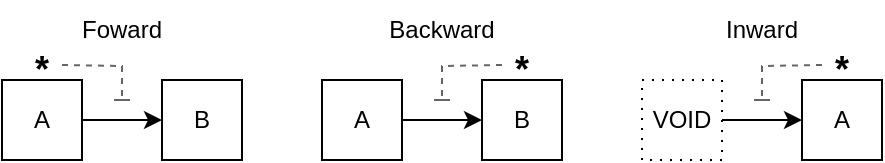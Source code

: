<mxfile version="22.1.5" type="device">
  <diagram name="Page-1" id="7OPM4D2e0zkG4XCYflvy">
    <mxGraphModel dx="363" dy="637" grid="1" gridSize="10" guides="1" tooltips="1" connect="1" arrows="1" fold="1" page="1" pageScale="1" pageWidth="827" pageHeight="1169" math="0" shadow="0">
      <root>
        <mxCell id="0" />
        <mxCell id="1" parent="0" />
        <mxCell id="AWFsbSFZq8-mkHC_pEQh-3" style="edgeStyle=orthogonalEdgeStyle;rounded=0;orthogonalLoop=1;jettySize=auto;html=1;exitX=1;exitY=0.5;exitDx=0;exitDy=0;entryX=0;entryY=0.5;entryDx=0;entryDy=0;" edge="1" parent="1" source="AWFsbSFZq8-mkHC_pEQh-1" target="AWFsbSFZq8-mkHC_pEQh-2">
          <mxGeometry relative="1" as="geometry" />
        </mxCell>
        <mxCell id="AWFsbSFZq8-mkHC_pEQh-1" value="A" style="rounded=0;whiteSpace=wrap;html=1;" vertex="1" parent="1">
          <mxGeometry x="40" y="40" width="40" height="40" as="geometry" />
        </mxCell>
        <mxCell id="AWFsbSFZq8-mkHC_pEQh-2" value="B" style="rounded=0;whiteSpace=wrap;html=1;" vertex="1" parent="1">
          <mxGeometry x="120" y="40" width="40" height="40" as="geometry" />
        </mxCell>
        <mxCell id="AWFsbSFZq8-mkHC_pEQh-4" value="*" style="text;html=1;strokeColor=none;fillColor=none;align=center;verticalAlign=middle;whiteSpace=wrap;rounded=0;fontStyle=1;fontSize=18;" vertex="1" parent="1">
          <mxGeometry x="50" y="30" width="20" height="10" as="geometry" />
        </mxCell>
        <mxCell id="AWFsbSFZq8-mkHC_pEQh-5" value="" style="endArrow=baseDash;html=1;rounded=0;exitX=1;exitY=0.25;exitDx=0;exitDy=0;dashed=1;endFill=0;fillColor=#f5f5f5;strokeColor=#666666;" edge="1" parent="1" source="AWFsbSFZq8-mkHC_pEQh-4">
          <mxGeometry width="50" height="50" relative="1" as="geometry">
            <mxPoint x="170" y="120" as="sourcePoint" />
            <mxPoint x="100" y="50" as="targetPoint" />
            <Array as="points">
              <mxPoint x="100" y="33" />
            </Array>
          </mxGeometry>
        </mxCell>
        <mxCell id="AWFsbSFZq8-mkHC_pEQh-6" style="edgeStyle=orthogonalEdgeStyle;rounded=0;orthogonalLoop=1;jettySize=auto;html=1;exitX=1;exitY=0.5;exitDx=0;exitDy=0;entryX=0;entryY=0.5;entryDx=0;entryDy=0;" edge="1" parent="1" source="AWFsbSFZq8-mkHC_pEQh-7" target="AWFsbSFZq8-mkHC_pEQh-8">
          <mxGeometry relative="1" as="geometry" />
        </mxCell>
        <mxCell id="AWFsbSFZq8-mkHC_pEQh-7" value="A" style="rounded=0;whiteSpace=wrap;html=1;" vertex="1" parent="1">
          <mxGeometry x="200" y="40" width="40" height="40" as="geometry" />
        </mxCell>
        <mxCell id="AWFsbSFZq8-mkHC_pEQh-8" value="B" style="rounded=0;whiteSpace=wrap;html=1;" vertex="1" parent="1">
          <mxGeometry x="280" y="40" width="40" height="40" as="geometry" />
        </mxCell>
        <mxCell id="AWFsbSFZq8-mkHC_pEQh-9" value="*" style="text;html=1;strokeColor=none;fillColor=none;align=center;verticalAlign=middle;whiteSpace=wrap;rounded=0;fontStyle=1;fontSize=18;" vertex="1" parent="1">
          <mxGeometry x="290" y="30" width="20" height="10" as="geometry" />
        </mxCell>
        <mxCell id="AWFsbSFZq8-mkHC_pEQh-10" value="" style="endArrow=baseDash;html=1;rounded=0;exitX=0;exitY=0.25;exitDx=0;exitDy=0;dashed=1;endFill=0;fillColor=#f5f5f5;strokeColor=#666666;" edge="1" parent="1" source="AWFsbSFZq8-mkHC_pEQh-9">
          <mxGeometry width="50" height="50" relative="1" as="geometry">
            <mxPoint x="330" y="120" as="sourcePoint" />
            <mxPoint x="260" y="50" as="targetPoint" />
            <Array as="points">
              <mxPoint x="260" y="33" />
            </Array>
          </mxGeometry>
        </mxCell>
        <mxCell id="AWFsbSFZq8-mkHC_pEQh-11" style="edgeStyle=orthogonalEdgeStyle;rounded=0;orthogonalLoop=1;jettySize=auto;html=1;exitX=1;exitY=0.5;exitDx=0;exitDy=0;entryX=0;entryY=0.5;entryDx=0;entryDy=0;" edge="1" parent="1" source="AWFsbSFZq8-mkHC_pEQh-12" target="AWFsbSFZq8-mkHC_pEQh-13">
          <mxGeometry relative="1" as="geometry" />
        </mxCell>
        <mxCell id="AWFsbSFZq8-mkHC_pEQh-12" value="VOID" style="rounded=0;whiteSpace=wrap;html=1;dashed=1;dashPattern=1 4;" vertex="1" parent="1">
          <mxGeometry x="360" y="40" width="40" height="40" as="geometry" />
        </mxCell>
        <mxCell id="AWFsbSFZq8-mkHC_pEQh-13" value="A" style="rounded=0;whiteSpace=wrap;html=1;" vertex="1" parent="1">
          <mxGeometry x="440" y="40" width="40" height="40" as="geometry" />
        </mxCell>
        <mxCell id="AWFsbSFZq8-mkHC_pEQh-14" value="*" style="text;html=1;strokeColor=none;fillColor=none;align=center;verticalAlign=middle;whiteSpace=wrap;rounded=0;fontStyle=1;fontSize=18;" vertex="1" parent="1">
          <mxGeometry x="450" y="30" width="20" height="10" as="geometry" />
        </mxCell>
        <mxCell id="AWFsbSFZq8-mkHC_pEQh-15" value="" style="endArrow=baseDash;html=1;rounded=0;exitX=0;exitY=0.25;exitDx=0;exitDy=0;dashed=1;endFill=0;fillColor=#f5f5f5;strokeColor=#666666;" edge="1" parent="1" source="AWFsbSFZq8-mkHC_pEQh-14">
          <mxGeometry width="50" height="50" relative="1" as="geometry">
            <mxPoint x="490" y="120" as="sourcePoint" />
            <mxPoint x="420" y="50" as="targetPoint" />
            <Array as="points">
              <mxPoint x="420" y="33" />
            </Array>
          </mxGeometry>
        </mxCell>
        <mxCell id="AWFsbSFZq8-mkHC_pEQh-16" value="Foward" style="text;html=1;strokeColor=none;fillColor=none;align=center;verticalAlign=middle;whiteSpace=wrap;rounded=0;" vertex="1" parent="1">
          <mxGeometry x="40" width="120" height="30" as="geometry" />
        </mxCell>
        <mxCell id="AWFsbSFZq8-mkHC_pEQh-17" value="Backward" style="text;html=1;strokeColor=none;fillColor=none;align=center;verticalAlign=middle;whiteSpace=wrap;rounded=0;" vertex="1" parent="1">
          <mxGeometry x="200" width="120" height="30" as="geometry" />
        </mxCell>
        <mxCell id="AWFsbSFZq8-mkHC_pEQh-18" value="Inward" style="text;html=1;strokeColor=none;fillColor=none;align=center;verticalAlign=middle;whiteSpace=wrap;rounded=0;" vertex="1" parent="1">
          <mxGeometry x="360" width="120" height="30" as="geometry" />
        </mxCell>
      </root>
    </mxGraphModel>
  </diagram>
</mxfile>
